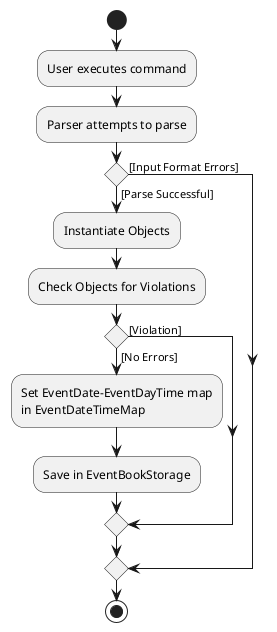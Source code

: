 @startuml
start
:User executes command;
:Parser attempts to parse;
'Since the beta syntax does not support placing the condition outside the
'diamond we place it as the true branch instead.

if () then ([Parse Successful])
    :Instantiate Objects;
    :Check Objects for Violations;
    if() then ([No Errors])
    :Set EventDate-EventDayTime map
    in EventDateTimeMap;
    :Save in EventBookStorage;
    else([Violation])
    endif
else ([Input Format Errors])
endif
stop
@enduml
